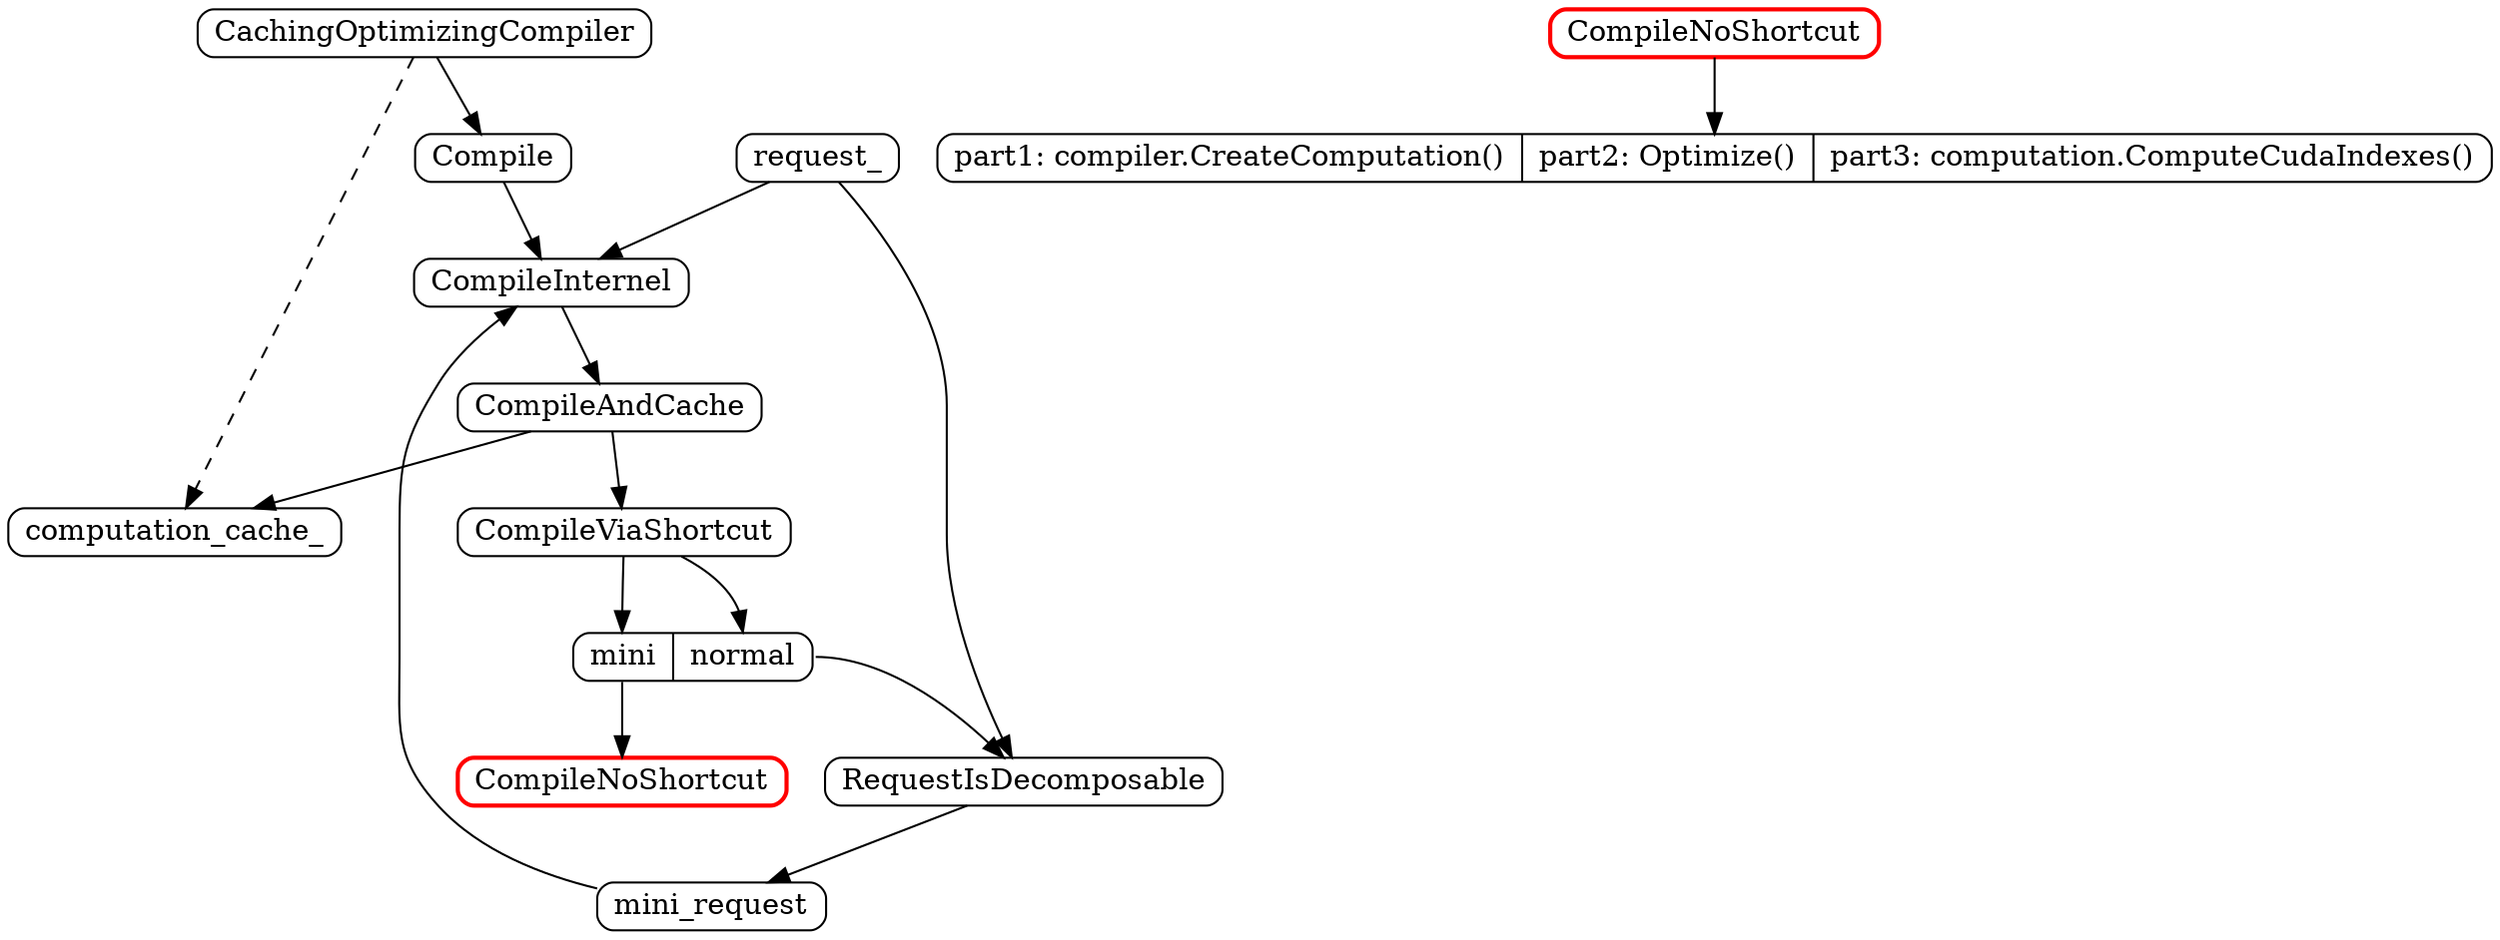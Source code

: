 digraph ComputationGraph{
        rankdir = TB
        node[shape=Mrecord, width=.1, height=.1]

        subgraph framework{
                request_
                CompileNoShortcut[style=bold,color=red]
                CachingOptimizingCompiler -> Compile
                CachingOptimizingCompiler -> computation_cache_[style=dashed]

                request_ -> CompileInternel
                Compile -> CompileInternel -> CompileAndCache
                CompileAndCache -> computation_cache_
                CompileAndCache -> CompileViaShortcut
                CompileViaShortcut -> is_mini_request:m -> CompileNoShortcut
                CompileViaShortcut -> is_mini_request:n -> RequestIsDecomposable
                is_mini_request[label="<m> mini | <n> normal"]


                request_ -> RequestIsDecomposable -> mini_request
                mini_request -> CompileInternel
        }

        subgraph for_CompileNoShortcut{
                 rankdir = LR //not work
                 CompileNoShortcut_[label="CompileNoShortcut", color=red, style=bold]

                 CompileNoShortcut_ -> Compile_parts


                 Compile_parts[label="\
                 part1: compiler.CreateComputation() | \
                 part2: Optimize() | \
                 part3: computation.ComputeCudaIndexes() "]

        }
        
}
